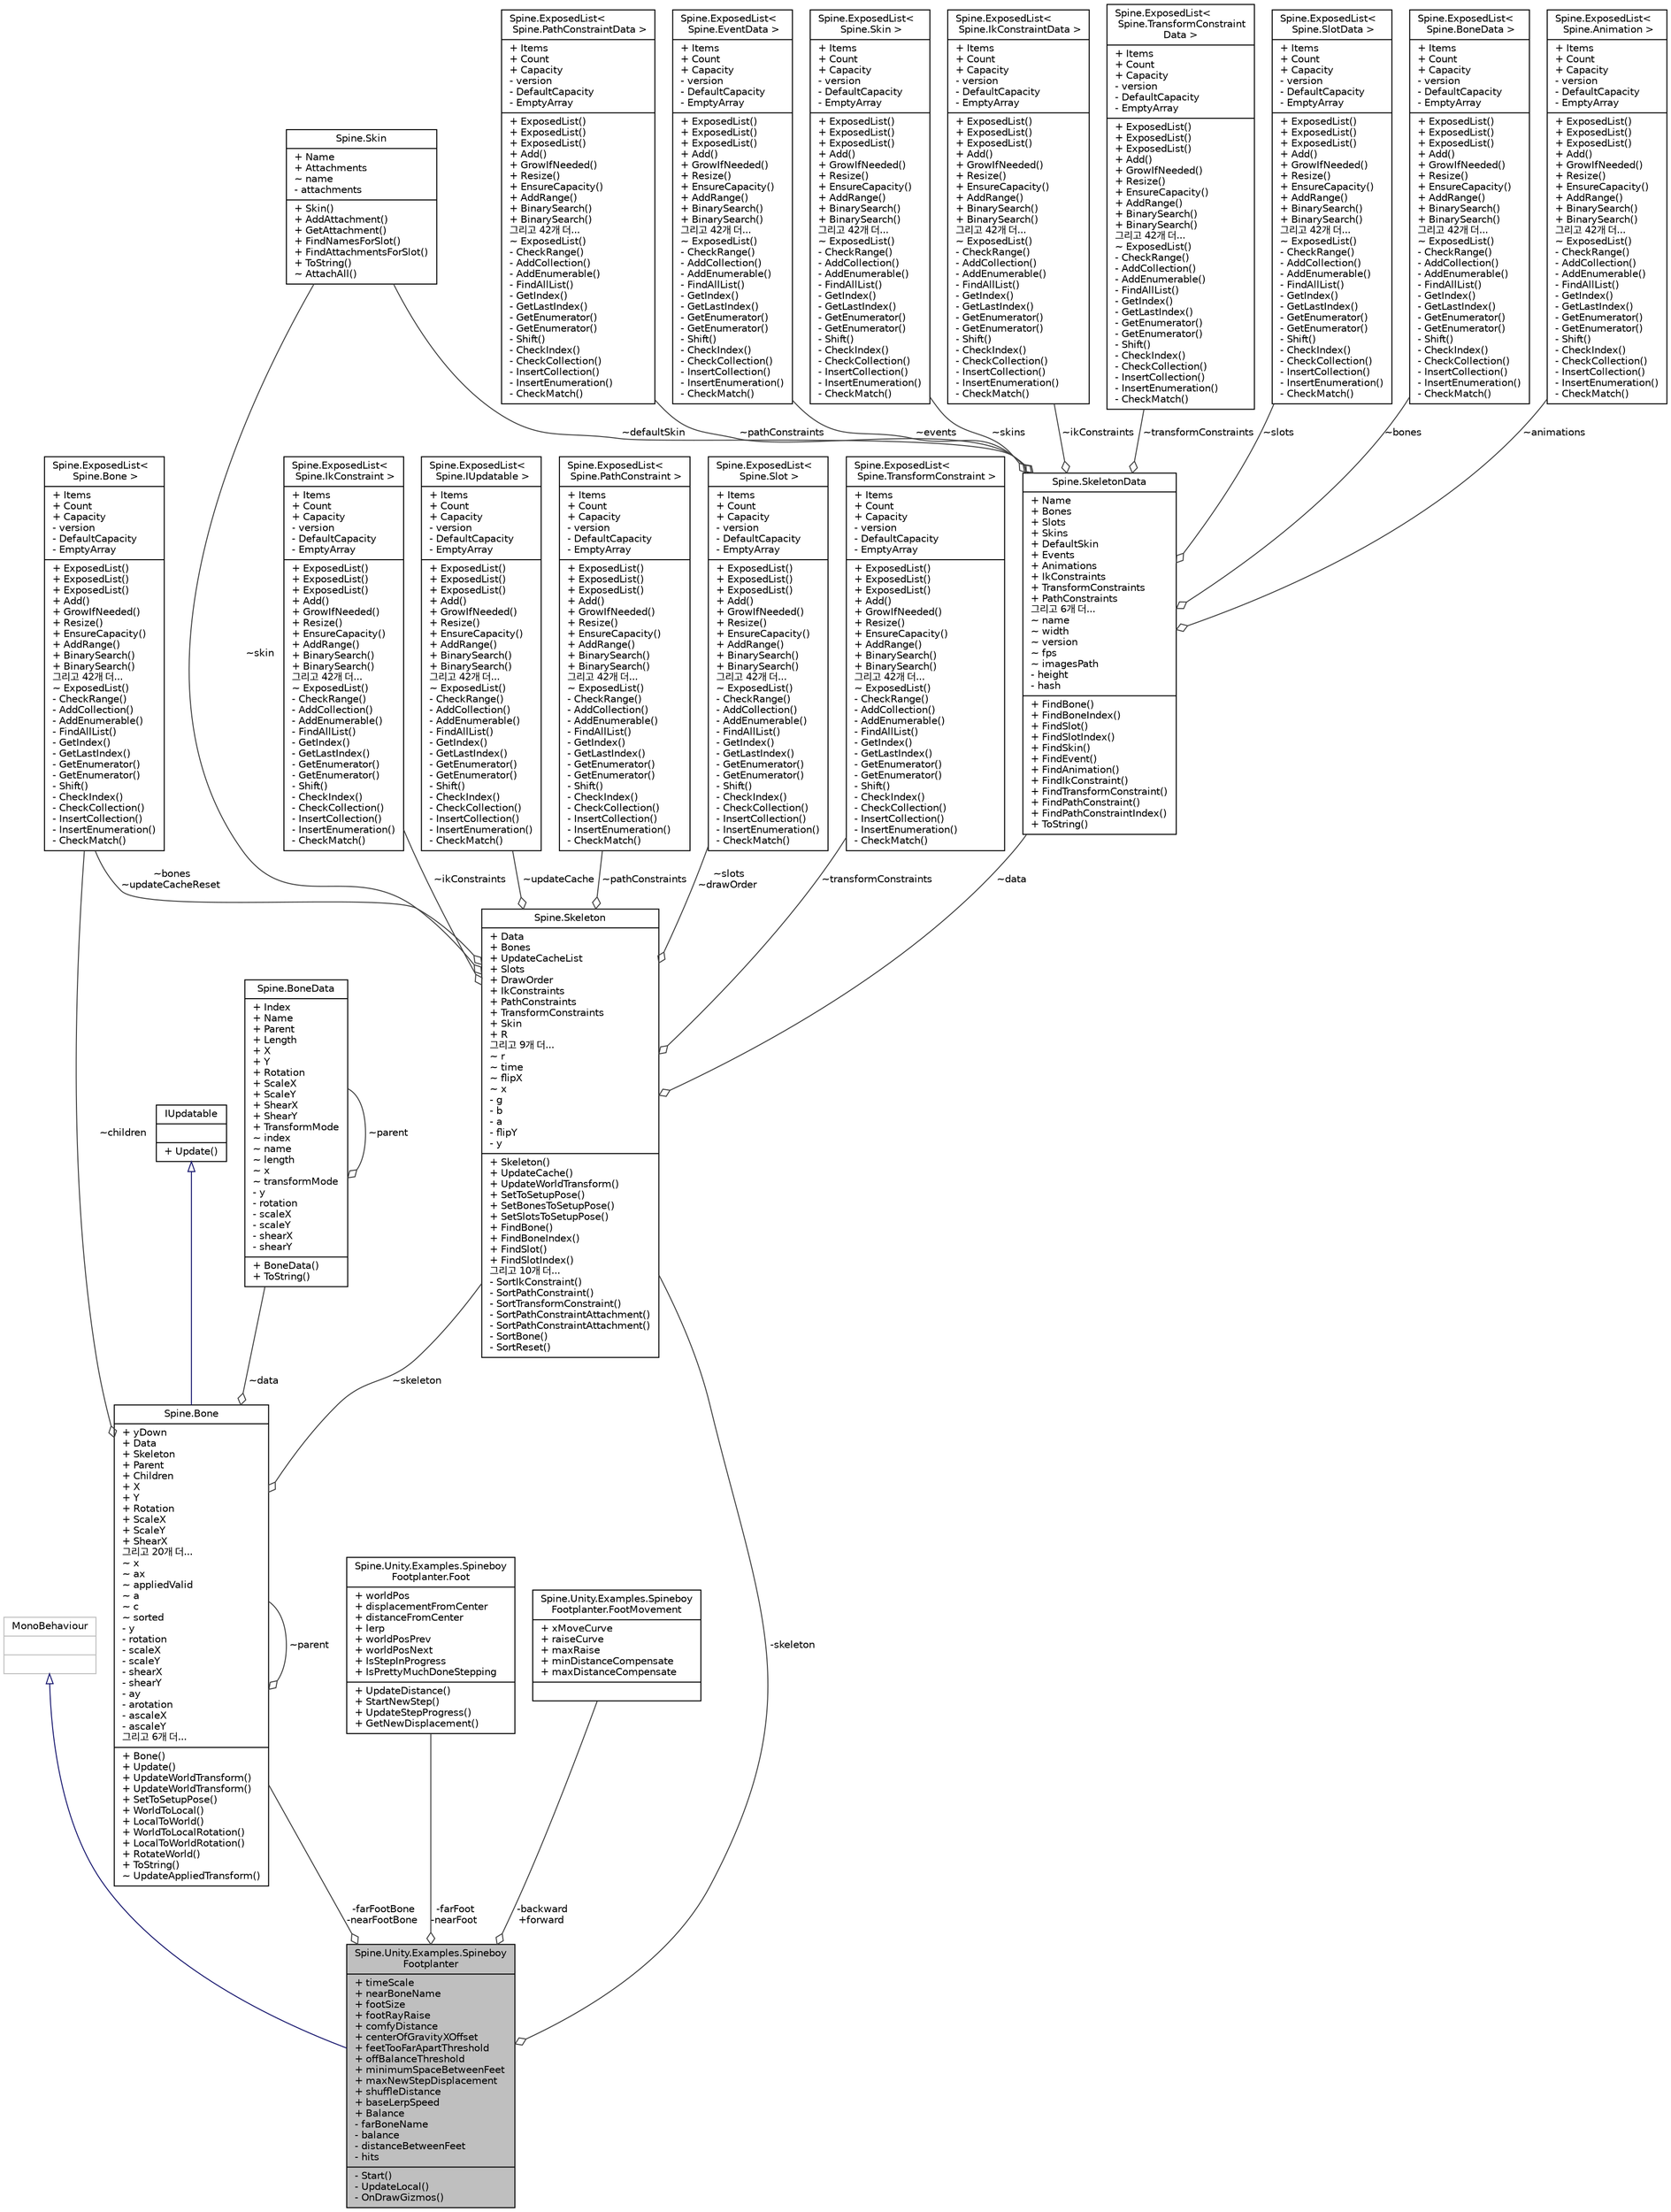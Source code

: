 digraph "Spine.Unity.Examples.SpineboyFootplanter"
{
 // LATEX_PDF_SIZE
  edge [fontname="Helvetica",fontsize="10",labelfontname="Helvetica",labelfontsize="10"];
  node [fontname="Helvetica",fontsize="10",shape=record];
  Node1 [label="{Spine.Unity.Examples.Spineboy\lFootplanter\n|+ timeScale\l+ nearBoneName\l+ footSize\l+ footRayRaise\l+ comfyDistance\l+ centerOfGravityXOffset\l+ feetTooFarApartThreshold\l+ offBalanceThreshold\l+ minimumSpaceBetweenFeet\l+ maxNewStepDisplacement\l+ shuffleDistance\l+ baseLerpSpeed\l+ Balance\l- farBoneName\l- balance\l- distanceBetweenFeet\l- hits\l|- Start()\l- UpdateLocal()\l- OnDrawGizmos()\l}",height=0.2,width=0.4,color="black", fillcolor="grey75", style="filled", fontcolor="black",tooltip=" "];
  Node2 -> Node1 [dir="back",color="midnightblue",fontsize="10",style="solid",arrowtail="onormal"];
  Node2 [label="{MonoBehaviour\n||}",height=0.2,width=0.4,color="grey75", fillcolor="white", style="filled",tooltip=" "];
  Node3 -> Node1 [color="grey25",fontsize="10",style="solid",label=" -skeleton" ,arrowhead="odiamond"];
  Node3 [label="{Spine.Skeleton\n|+ Data\l+ Bones\l+ UpdateCacheList\l+ Slots\l+ DrawOrder\l+ IkConstraints\l+ PathConstraints\l+ TransformConstraints\l+ Skin\l+ R\l그리고 9개 더...\l~ r\l~ time\l~ flipX\l~ x\l- g\l- b\l- a\l- flipY\l- y\l|+ Skeleton()\l+ UpdateCache()\l+ UpdateWorldTransform()\l+ SetToSetupPose()\l+ SetBonesToSetupPose()\l+ SetSlotsToSetupPose()\l+ FindBone()\l+ FindBoneIndex()\l+ FindSlot()\l+ FindSlotIndex()\l그리고 10개 더...\l- SortIkConstraint()\l- SortPathConstraint()\l- SortTransformConstraint()\l- SortPathConstraintAttachment()\l- SortPathConstraintAttachment()\l- SortBone()\l- SortReset()\l}",height=0.2,width=0.4,color="black", fillcolor="white", style="filled",URL="$class_spine_1_1_skeleton.html",tooltip=" "];
  Node4 -> Node3 [color="grey25",fontsize="10",style="solid",label=" ~data" ,arrowhead="odiamond"];
  Node4 [label="{Spine.SkeletonData\n|+ Name\l+ Bones\l+ Slots\l+ Skins\l+ DefaultSkin\l+ Events\l+ Animations\l+ IkConstraints\l+ TransformConstraints\l+ PathConstraints\l그리고 6개 더...\l~ name\l~ width\l~ version\l~ fps\l~ imagesPath\l- height\l- hash\l|+ FindBone()\l+ FindBoneIndex()\l+ FindSlot()\l+ FindSlotIndex()\l+ FindSkin()\l+ FindEvent()\l+ FindAnimation()\l+ FindIkConstraint()\l+ FindTransformConstraint()\l+ FindPathConstraint()\l+ FindPathConstraintIndex()\l+ ToString()\l}",height=0.2,width=0.4,color="black", fillcolor="white", style="filled",URL="$class_spine_1_1_skeleton_data.html",tooltip="Stores the setup pose and all of the stateless data for a skeleton."];
  Node5 -> Node4 [color="grey25",fontsize="10",style="solid",label=" ~animations" ,arrowhead="odiamond"];
  Node5 [label="{Spine.ExposedList\<\l Spine.Animation \>\n|+ Items\l+ Count\l+ Capacity\l- version\l- DefaultCapacity\l- EmptyArray\l|+ ExposedList()\l+ ExposedList()\l+ ExposedList()\l+ Add()\l+ GrowIfNeeded()\l+ Resize()\l+ EnsureCapacity()\l+ AddRange()\l+ BinarySearch()\l+ BinarySearch()\l그리고 42개 더...\l~ ExposedList()\l- CheckRange()\l- AddCollection()\l- AddEnumerable()\l- FindAllList()\l- GetIndex()\l- GetLastIndex()\l- GetEnumerator()\l- GetEnumerator()\l- Shift()\l- CheckIndex()\l- CheckCollection()\l- InsertCollection()\l- InsertEnumeration()\l- CheckMatch()\l}",height=0.2,width=0.4,color="black", fillcolor="white", style="filled",URL="$class_spine_1_1_exposed_list.html",tooltip=" "];
  Node6 -> Node4 [color="grey25",fontsize="10",style="solid",label=" ~pathConstraints" ,arrowhead="odiamond"];
  Node6 [label="{Spine.ExposedList\<\l Spine.PathConstraintData \>\n|+ Items\l+ Count\l+ Capacity\l- version\l- DefaultCapacity\l- EmptyArray\l|+ ExposedList()\l+ ExposedList()\l+ ExposedList()\l+ Add()\l+ GrowIfNeeded()\l+ Resize()\l+ EnsureCapacity()\l+ AddRange()\l+ BinarySearch()\l+ BinarySearch()\l그리고 42개 더...\l~ ExposedList()\l- CheckRange()\l- AddCollection()\l- AddEnumerable()\l- FindAllList()\l- GetIndex()\l- GetLastIndex()\l- GetEnumerator()\l- GetEnumerator()\l- Shift()\l- CheckIndex()\l- CheckCollection()\l- InsertCollection()\l- InsertEnumeration()\l- CheckMatch()\l}",height=0.2,width=0.4,color="black", fillcolor="white", style="filled",URL="$class_spine_1_1_exposed_list.html",tooltip=" "];
  Node7 -> Node4 [color="grey25",fontsize="10",style="solid",label=" ~events" ,arrowhead="odiamond"];
  Node7 [label="{Spine.ExposedList\<\l Spine.EventData \>\n|+ Items\l+ Count\l+ Capacity\l- version\l- DefaultCapacity\l- EmptyArray\l|+ ExposedList()\l+ ExposedList()\l+ ExposedList()\l+ Add()\l+ GrowIfNeeded()\l+ Resize()\l+ EnsureCapacity()\l+ AddRange()\l+ BinarySearch()\l+ BinarySearch()\l그리고 42개 더...\l~ ExposedList()\l- CheckRange()\l- AddCollection()\l- AddEnumerable()\l- FindAllList()\l- GetIndex()\l- GetLastIndex()\l- GetEnumerator()\l- GetEnumerator()\l- Shift()\l- CheckIndex()\l- CheckCollection()\l- InsertCollection()\l- InsertEnumeration()\l- CheckMatch()\l}",height=0.2,width=0.4,color="black", fillcolor="white", style="filled",URL="$class_spine_1_1_exposed_list.html",tooltip=" "];
  Node8 -> Node4 [color="grey25",fontsize="10",style="solid",label=" ~skins" ,arrowhead="odiamond"];
  Node8 [label="{Spine.ExposedList\<\l Spine.Skin \>\n|+ Items\l+ Count\l+ Capacity\l- version\l- DefaultCapacity\l- EmptyArray\l|+ ExposedList()\l+ ExposedList()\l+ ExposedList()\l+ Add()\l+ GrowIfNeeded()\l+ Resize()\l+ EnsureCapacity()\l+ AddRange()\l+ BinarySearch()\l+ BinarySearch()\l그리고 42개 더...\l~ ExposedList()\l- CheckRange()\l- AddCollection()\l- AddEnumerable()\l- FindAllList()\l- GetIndex()\l- GetLastIndex()\l- GetEnumerator()\l- GetEnumerator()\l- Shift()\l- CheckIndex()\l- CheckCollection()\l- InsertCollection()\l- InsertEnumeration()\l- CheckMatch()\l}",height=0.2,width=0.4,color="black", fillcolor="white", style="filled",URL="$class_spine_1_1_exposed_list.html",tooltip=" "];
  Node9 -> Node4 [color="grey25",fontsize="10",style="solid",label=" ~defaultSkin" ,arrowhead="odiamond"];
  Node9 [label="{Spine.Skin\n|+ Name\l+ Attachments\l~ name\l- attachments\l|+ Skin()\l+ AddAttachment()\l+ GetAttachment()\l+ FindNamesForSlot()\l+ FindAttachmentsForSlot()\l+ ToString()\l~ AttachAll()\l}",height=0.2,width=0.4,color="black", fillcolor="white", style="filled",URL="$class_spine_1_1_skin.html",tooltip="Stores attachments by slot index and attachment name."];
  Node10 -> Node4 [color="grey25",fontsize="10",style="solid",label=" ~ikConstraints" ,arrowhead="odiamond"];
  Node10 [label="{Spine.ExposedList\<\l Spine.IkConstraintData \>\n|+ Items\l+ Count\l+ Capacity\l- version\l- DefaultCapacity\l- EmptyArray\l|+ ExposedList()\l+ ExposedList()\l+ ExposedList()\l+ Add()\l+ GrowIfNeeded()\l+ Resize()\l+ EnsureCapacity()\l+ AddRange()\l+ BinarySearch()\l+ BinarySearch()\l그리고 42개 더...\l~ ExposedList()\l- CheckRange()\l- AddCollection()\l- AddEnumerable()\l- FindAllList()\l- GetIndex()\l- GetLastIndex()\l- GetEnumerator()\l- GetEnumerator()\l- Shift()\l- CheckIndex()\l- CheckCollection()\l- InsertCollection()\l- InsertEnumeration()\l- CheckMatch()\l}",height=0.2,width=0.4,color="black", fillcolor="white", style="filled",URL="$class_spine_1_1_exposed_list.html",tooltip=" "];
  Node11 -> Node4 [color="grey25",fontsize="10",style="solid",label=" ~transformConstraints" ,arrowhead="odiamond"];
  Node11 [label="{Spine.ExposedList\<\l Spine.TransformConstraint\lData \>\n|+ Items\l+ Count\l+ Capacity\l- version\l- DefaultCapacity\l- EmptyArray\l|+ ExposedList()\l+ ExposedList()\l+ ExposedList()\l+ Add()\l+ GrowIfNeeded()\l+ Resize()\l+ EnsureCapacity()\l+ AddRange()\l+ BinarySearch()\l+ BinarySearch()\l그리고 42개 더...\l~ ExposedList()\l- CheckRange()\l- AddCollection()\l- AddEnumerable()\l- FindAllList()\l- GetIndex()\l- GetLastIndex()\l- GetEnumerator()\l- GetEnumerator()\l- Shift()\l- CheckIndex()\l- CheckCollection()\l- InsertCollection()\l- InsertEnumeration()\l- CheckMatch()\l}",height=0.2,width=0.4,color="black", fillcolor="white", style="filled",URL="$class_spine_1_1_exposed_list.html",tooltip=" "];
  Node12 -> Node4 [color="grey25",fontsize="10",style="solid",label=" ~slots" ,arrowhead="odiamond"];
  Node12 [label="{Spine.ExposedList\<\l Spine.SlotData \>\n|+ Items\l+ Count\l+ Capacity\l- version\l- DefaultCapacity\l- EmptyArray\l|+ ExposedList()\l+ ExposedList()\l+ ExposedList()\l+ Add()\l+ GrowIfNeeded()\l+ Resize()\l+ EnsureCapacity()\l+ AddRange()\l+ BinarySearch()\l+ BinarySearch()\l그리고 42개 더...\l~ ExposedList()\l- CheckRange()\l- AddCollection()\l- AddEnumerable()\l- FindAllList()\l- GetIndex()\l- GetLastIndex()\l- GetEnumerator()\l- GetEnumerator()\l- Shift()\l- CheckIndex()\l- CheckCollection()\l- InsertCollection()\l- InsertEnumeration()\l- CheckMatch()\l}",height=0.2,width=0.4,color="black", fillcolor="white", style="filled",URL="$class_spine_1_1_exposed_list.html",tooltip=" "];
  Node13 -> Node4 [color="grey25",fontsize="10",style="solid",label=" ~bones" ,arrowhead="odiamond"];
  Node13 [label="{Spine.ExposedList\<\l Spine.BoneData \>\n|+ Items\l+ Count\l+ Capacity\l- version\l- DefaultCapacity\l- EmptyArray\l|+ ExposedList()\l+ ExposedList()\l+ ExposedList()\l+ Add()\l+ GrowIfNeeded()\l+ Resize()\l+ EnsureCapacity()\l+ AddRange()\l+ BinarySearch()\l+ BinarySearch()\l그리고 42개 더...\l~ ExposedList()\l- CheckRange()\l- AddCollection()\l- AddEnumerable()\l- FindAllList()\l- GetIndex()\l- GetLastIndex()\l- GetEnumerator()\l- GetEnumerator()\l- Shift()\l- CheckIndex()\l- CheckCollection()\l- InsertCollection()\l- InsertEnumeration()\l- CheckMatch()\l}",height=0.2,width=0.4,color="black", fillcolor="white", style="filled",URL="$class_spine_1_1_exposed_list.html",tooltip=" "];
  Node14 -> Node3 [color="grey25",fontsize="10",style="solid",label=" ~bones\n~updateCacheReset" ,arrowhead="odiamond"];
  Node14 [label="{Spine.ExposedList\<\l Spine.Bone \>\n|+ Items\l+ Count\l+ Capacity\l- version\l- DefaultCapacity\l- EmptyArray\l|+ ExposedList()\l+ ExposedList()\l+ ExposedList()\l+ Add()\l+ GrowIfNeeded()\l+ Resize()\l+ EnsureCapacity()\l+ AddRange()\l+ BinarySearch()\l+ BinarySearch()\l그리고 42개 더...\l~ ExposedList()\l- CheckRange()\l- AddCollection()\l- AddEnumerable()\l- FindAllList()\l- GetIndex()\l- GetLastIndex()\l- GetEnumerator()\l- GetEnumerator()\l- Shift()\l- CheckIndex()\l- CheckCollection()\l- InsertCollection()\l- InsertEnumeration()\l- CheckMatch()\l}",height=0.2,width=0.4,color="black", fillcolor="white", style="filled",URL="$class_spine_1_1_exposed_list.html",tooltip=" "];
  Node15 -> Node3 [color="grey25",fontsize="10",style="solid",label=" ~ikConstraints" ,arrowhead="odiamond"];
  Node15 [label="{Spine.ExposedList\<\l Spine.IkConstraint \>\n|+ Items\l+ Count\l+ Capacity\l- version\l- DefaultCapacity\l- EmptyArray\l|+ ExposedList()\l+ ExposedList()\l+ ExposedList()\l+ Add()\l+ GrowIfNeeded()\l+ Resize()\l+ EnsureCapacity()\l+ AddRange()\l+ BinarySearch()\l+ BinarySearch()\l그리고 42개 더...\l~ ExposedList()\l- CheckRange()\l- AddCollection()\l- AddEnumerable()\l- FindAllList()\l- GetIndex()\l- GetLastIndex()\l- GetEnumerator()\l- GetEnumerator()\l- Shift()\l- CheckIndex()\l- CheckCollection()\l- InsertCollection()\l- InsertEnumeration()\l- CheckMatch()\l}",height=0.2,width=0.4,color="black", fillcolor="white", style="filled",URL="$class_spine_1_1_exposed_list.html",tooltip=" "];
  Node16 -> Node3 [color="grey25",fontsize="10",style="solid",label=" ~updateCache" ,arrowhead="odiamond"];
  Node16 [label="{Spine.ExposedList\<\l Spine.IUpdatable \>\n|+ Items\l+ Count\l+ Capacity\l- version\l- DefaultCapacity\l- EmptyArray\l|+ ExposedList()\l+ ExposedList()\l+ ExposedList()\l+ Add()\l+ GrowIfNeeded()\l+ Resize()\l+ EnsureCapacity()\l+ AddRange()\l+ BinarySearch()\l+ BinarySearch()\l그리고 42개 더...\l~ ExposedList()\l- CheckRange()\l- AddCollection()\l- AddEnumerable()\l- FindAllList()\l- GetIndex()\l- GetLastIndex()\l- GetEnumerator()\l- GetEnumerator()\l- Shift()\l- CheckIndex()\l- CheckCollection()\l- InsertCollection()\l- InsertEnumeration()\l- CheckMatch()\l}",height=0.2,width=0.4,color="black", fillcolor="white", style="filled",URL="$class_spine_1_1_exposed_list.html",tooltip=" "];
  Node9 -> Node3 [color="grey25",fontsize="10",style="solid",label=" ~skin" ,arrowhead="odiamond"];
  Node17 -> Node3 [color="grey25",fontsize="10",style="solid",label=" ~pathConstraints" ,arrowhead="odiamond"];
  Node17 [label="{Spine.ExposedList\<\l Spine.PathConstraint \>\n|+ Items\l+ Count\l+ Capacity\l- version\l- DefaultCapacity\l- EmptyArray\l|+ ExposedList()\l+ ExposedList()\l+ ExposedList()\l+ Add()\l+ GrowIfNeeded()\l+ Resize()\l+ EnsureCapacity()\l+ AddRange()\l+ BinarySearch()\l+ BinarySearch()\l그리고 42개 더...\l~ ExposedList()\l- CheckRange()\l- AddCollection()\l- AddEnumerable()\l- FindAllList()\l- GetIndex()\l- GetLastIndex()\l- GetEnumerator()\l- GetEnumerator()\l- Shift()\l- CheckIndex()\l- CheckCollection()\l- InsertCollection()\l- InsertEnumeration()\l- CheckMatch()\l}",height=0.2,width=0.4,color="black", fillcolor="white", style="filled",URL="$class_spine_1_1_exposed_list.html",tooltip=" "];
  Node18 -> Node3 [color="grey25",fontsize="10",style="solid",label=" ~slots\n~drawOrder" ,arrowhead="odiamond"];
  Node18 [label="{Spine.ExposedList\<\l Spine.Slot \>\n|+ Items\l+ Count\l+ Capacity\l- version\l- DefaultCapacity\l- EmptyArray\l|+ ExposedList()\l+ ExposedList()\l+ ExposedList()\l+ Add()\l+ GrowIfNeeded()\l+ Resize()\l+ EnsureCapacity()\l+ AddRange()\l+ BinarySearch()\l+ BinarySearch()\l그리고 42개 더...\l~ ExposedList()\l- CheckRange()\l- AddCollection()\l- AddEnumerable()\l- FindAllList()\l- GetIndex()\l- GetLastIndex()\l- GetEnumerator()\l- GetEnumerator()\l- Shift()\l- CheckIndex()\l- CheckCollection()\l- InsertCollection()\l- InsertEnumeration()\l- CheckMatch()\l}",height=0.2,width=0.4,color="black", fillcolor="white", style="filled",URL="$class_spine_1_1_exposed_list.html",tooltip=" "];
  Node19 -> Node3 [color="grey25",fontsize="10",style="solid",label=" ~transformConstraints" ,arrowhead="odiamond"];
  Node19 [label="{Spine.ExposedList\<\l Spine.TransformConstraint \>\n|+ Items\l+ Count\l+ Capacity\l- version\l- DefaultCapacity\l- EmptyArray\l|+ ExposedList()\l+ ExposedList()\l+ ExposedList()\l+ Add()\l+ GrowIfNeeded()\l+ Resize()\l+ EnsureCapacity()\l+ AddRange()\l+ BinarySearch()\l+ BinarySearch()\l그리고 42개 더...\l~ ExposedList()\l- CheckRange()\l- AddCollection()\l- AddEnumerable()\l- FindAllList()\l- GetIndex()\l- GetLastIndex()\l- GetEnumerator()\l- GetEnumerator()\l- Shift()\l- CheckIndex()\l- CheckCollection()\l- InsertCollection()\l- InsertEnumeration()\l- CheckMatch()\l}",height=0.2,width=0.4,color="black", fillcolor="white", style="filled",URL="$class_spine_1_1_exposed_list.html",tooltip=" "];
  Node20 -> Node1 [color="grey25",fontsize="10",style="solid",label=" -farFoot\n-nearFoot" ,arrowhead="odiamond"];
  Node20 [label="{Spine.Unity.Examples.Spineboy\lFootplanter.Foot\n|+ worldPos\l+ displacementFromCenter\l+ distanceFromCenter\l+ lerp\l+ worldPosPrev\l+ worldPosNext\l+ IsStepInProgress\l+ IsPrettyMuchDoneStepping\l|+ UpdateDistance()\l+ StartNewStep()\l+ UpdateStepProgress()\l+ GetNewDisplacement()\l}",height=0.2,width=0.4,color="black", fillcolor="white", style="filled",URL="$class_spine_1_1_unity_1_1_examples_1_1_spineboy_footplanter_1_1_foot.html",tooltip=" "];
  Node21 -> Node1 [color="grey25",fontsize="10",style="solid",label=" -backward\n+forward" ,arrowhead="odiamond"];
  Node21 [label="{Spine.Unity.Examples.Spineboy\lFootplanter.FootMovement\n|+ xMoveCurve\l+ raiseCurve\l+ maxRaise\l+ minDistanceCompensate\l+ maxDistanceCompensate\l|}",height=0.2,width=0.4,color="black", fillcolor="white", style="filled",URL="$class_spine_1_1_unity_1_1_examples_1_1_spineboy_footplanter_1_1_foot_movement.html",tooltip=" "];
  Node22 -> Node1 [color="grey25",fontsize="10",style="solid",label=" -farFootBone\n-nearFootBone" ,arrowhead="odiamond"];
  Node22 [label="{Spine.Bone\n|+ yDown\l+ Data\l+ Skeleton\l+ Parent\l+ Children\l+ X\l+ Y\l+ Rotation\l+ ScaleX\l+ ScaleY\l+ ShearX\l그리고 20개 더...\l~ x\l~ ax\l~ appliedValid\l~ a\l~ c\l~ sorted\l- y\l- rotation\l- scaleX\l- scaleY\l- shearX\l- shearY\l- ay\l- arotation\l- ascaleX\l- ascaleY\l그리고 6개 더...\l|+ Bone()\l+ Update()\l+ UpdateWorldTransform()\l+ UpdateWorldTransform()\l+ SetToSetupPose()\l+ WorldToLocal()\l+ LocalToWorld()\l+ WorldToLocalRotation()\l+ LocalToWorldRotation()\l+ RotateWorld()\l+ ToString()\l~ UpdateAppliedTransform()\l}",height=0.2,width=0.4,color="black", fillcolor="white", style="filled",URL="$class_spine_1_1_bone.html",tooltip="Stores a bone's current pose."];
  Node23 -> Node22 [dir="back",color="midnightblue",fontsize="10",style="solid",arrowtail="onormal"];
  Node23 [label="{IUpdatable\n||+ Update()\l}",height=0.2,width=0.4,color="black", fillcolor="white", style="filled",URL="$interface_spine_1_1_i_updatable.html",tooltip=" "];
  Node14 -> Node22 [color="grey25",fontsize="10",style="solid",label=" ~children" ,arrowhead="odiamond"];
  Node24 -> Node22 [color="grey25",fontsize="10",style="solid",label=" ~data" ,arrowhead="odiamond"];
  Node24 [label="{Spine.BoneData\n|+ Index\l+ Name\l+ Parent\l+ Length\l+ X\l+ Y\l+ Rotation\l+ ScaleX\l+ ScaleY\l+ ShearX\l+ ShearY\l+ TransformMode\l~ index\l~ name\l~ length\l~ x\l~ transformMode\l- y\l- rotation\l- scaleX\l- scaleY\l- shearX\l- shearY\l|+ BoneData()\l+ ToString()\l}",height=0.2,width=0.4,color="black", fillcolor="white", style="filled",URL="$class_spine_1_1_bone_data.html",tooltip=" "];
  Node24 -> Node24 [color="grey25",fontsize="10",style="solid",label=" ~parent" ,arrowhead="odiamond"];
  Node3 -> Node22 [color="grey25",fontsize="10",style="solid",label=" ~skeleton" ,arrowhead="odiamond"];
  Node22 -> Node22 [color="grey25",fontsize="10",style="solid",label=" ~parent" ,arrowhead="odiamond"];
}

